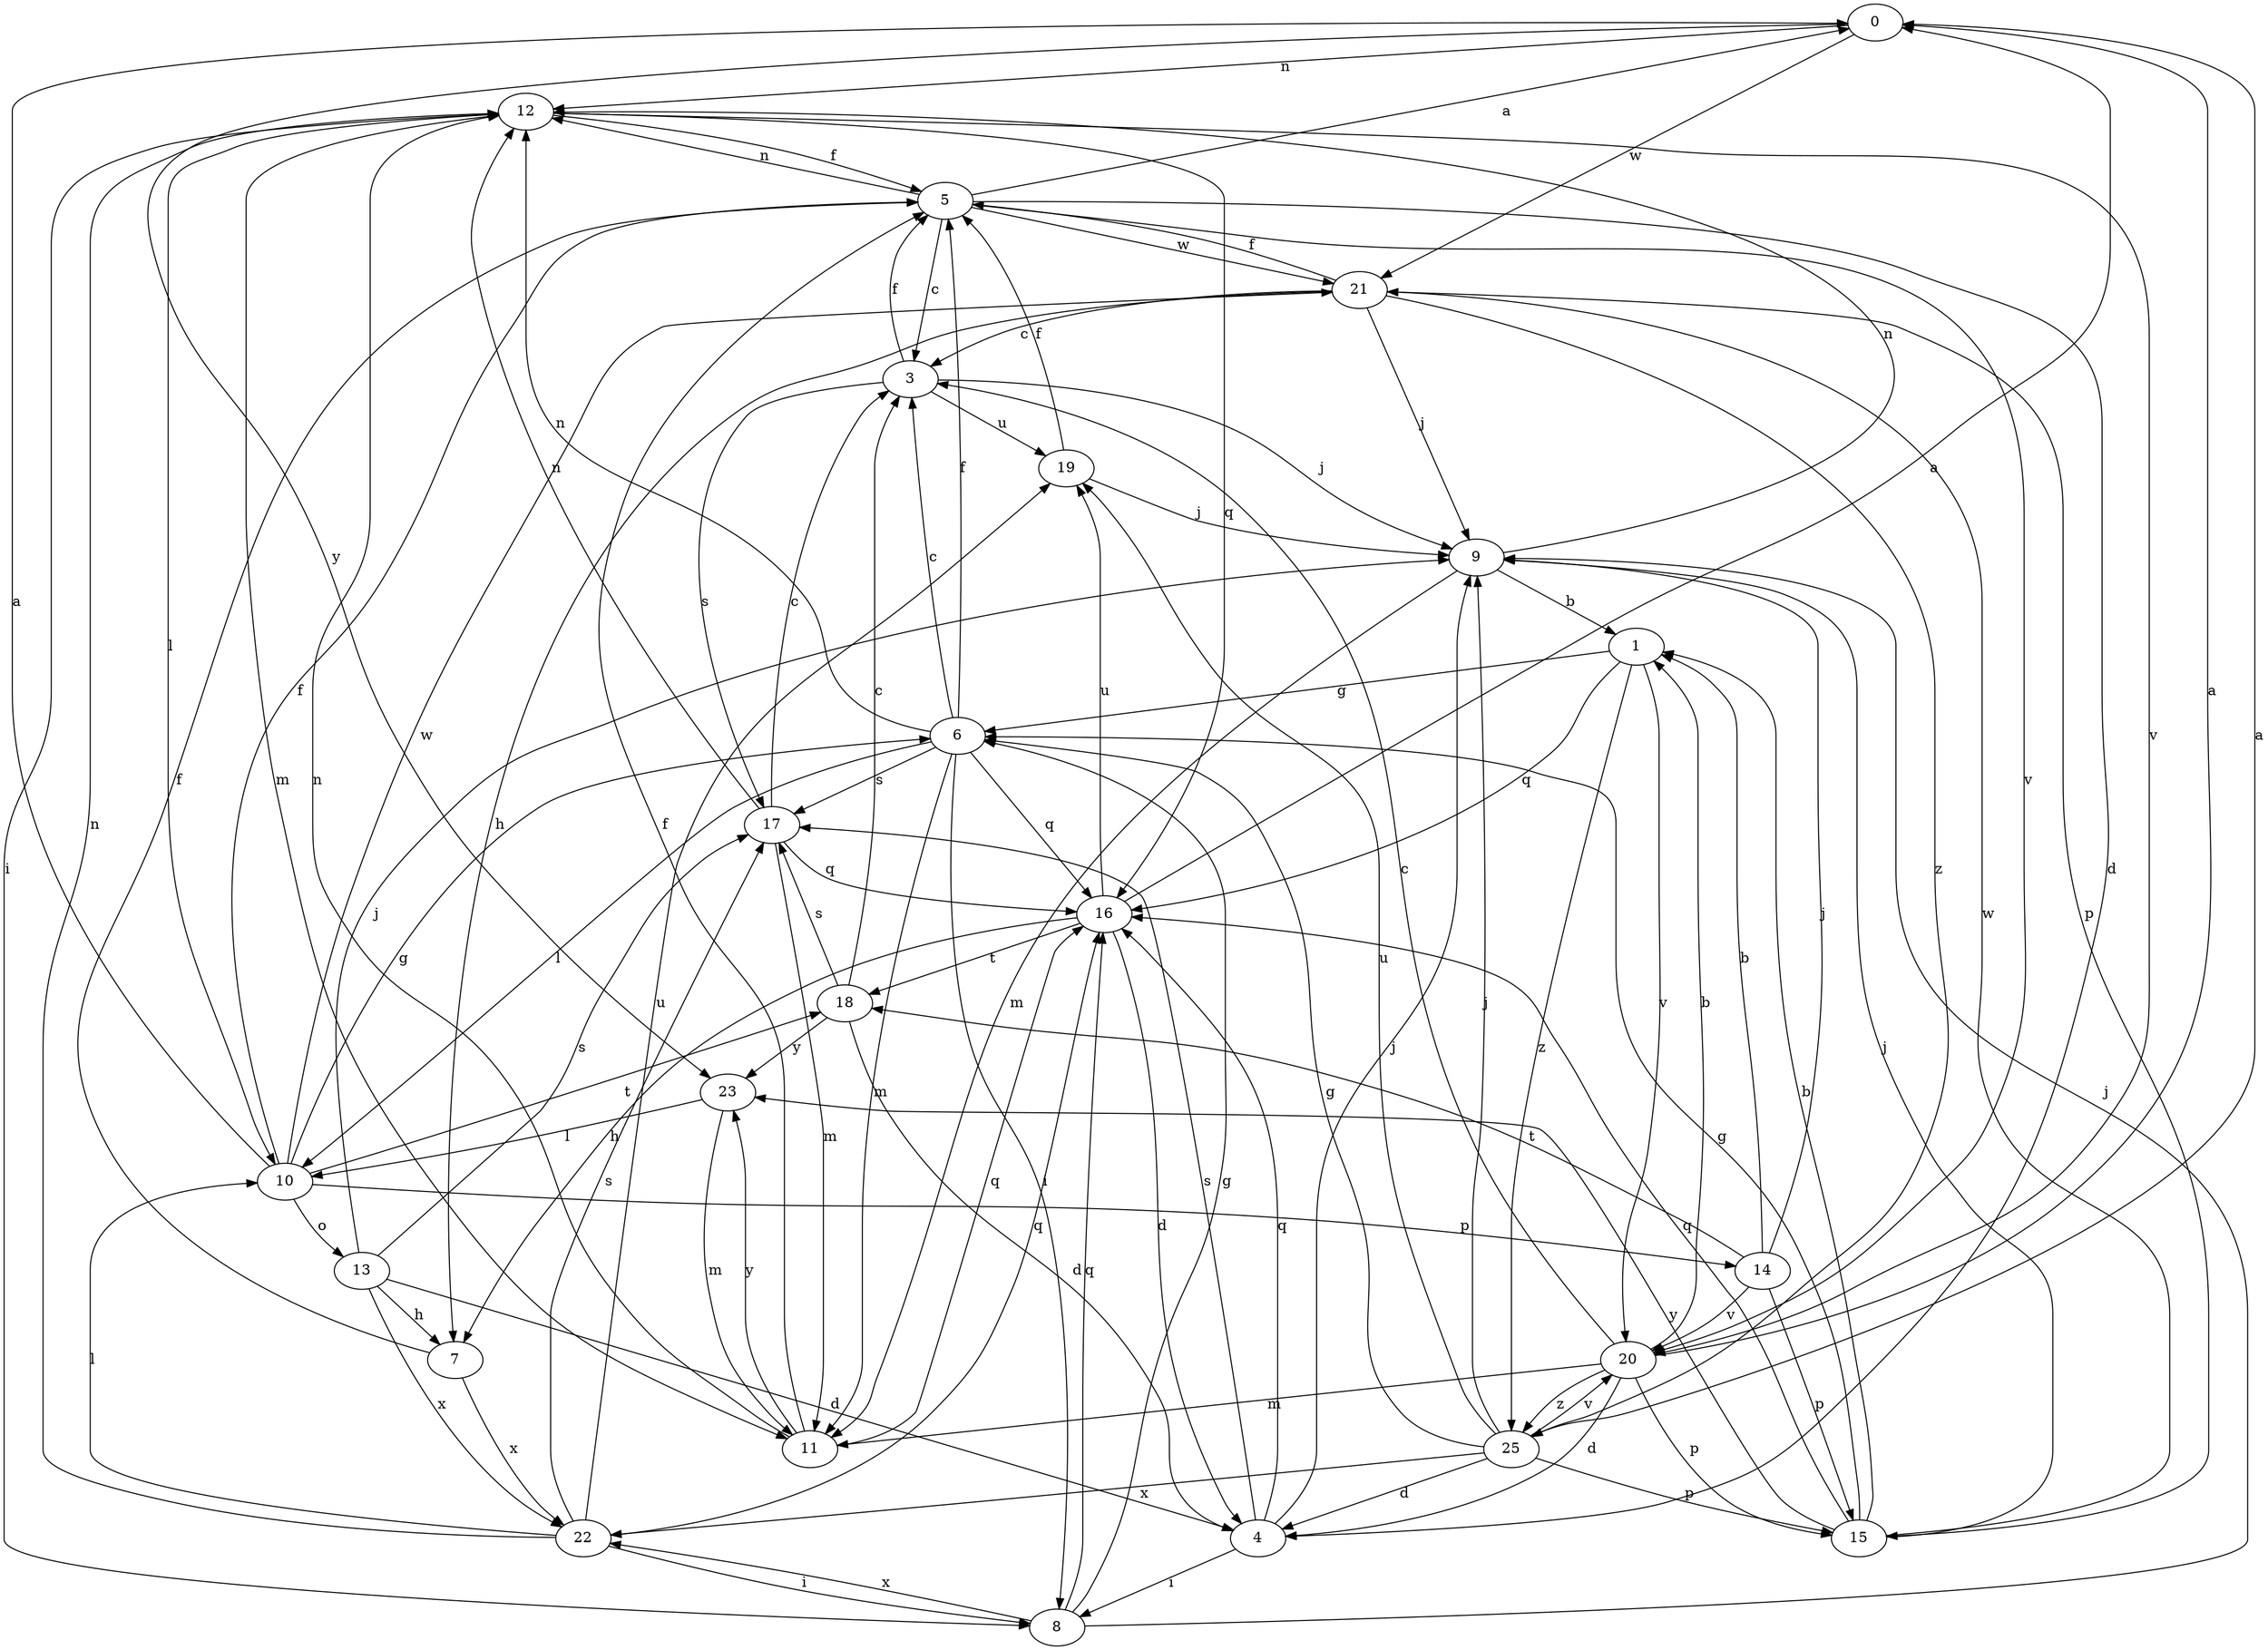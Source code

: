 strict digraph  {
0;
1;
3;
4;
5;
6;
7;
8;
9;
10;
11;
12;
13;
14;
15;
16;
17;
18;
19;
20;
21;
22;
23;
25;
0 -> 12  [label=n];
0 -> 21  [label=w];
0 -> 23  [label=y];
1 -> 6  [label=g];
1 -> 16  [label=q];
1 -> 20  [label=v];
1 -> 25  [label=z];
3 -> 5  [label=f];
3 -> 9  [label=j];
3 -> 17  [label=s];
3 -> 19  [label=u];
4 -> 8  [label=i];
4 -> 9  [label=j];
4 -> 16  [label=q];
4 -> 17  [label=s];
5 -> 0  [label=a];
5 -> 3  [label=c];
5 -> 4  [label=d];
5 -> 12  [label=n];
5 -> 20  [label=v];
5 -> 21  [label=w];
6 -> 3  [label=c];
6 -> 5  [label=f];
6 -> 8  [label=i];
6 -> 10  [label=l];
6 -> 11  [label=m];
6 -> 12  [label=n];
6 -> 16  [label=q];
6 -> 17  [label=s];
7 -> 5  [label=f];
7 -> 22  [label=x];
8 -> 6  [label=g];
8 -> 9  [label=j];
8 -> 16  [label=q];
8 -> 22  [label=x];
9 -> 1  [label=b];
9 -> 11  [label=m];
9 -> 12  [label=n];
10 -> 0  [label=a];
10 -> 5  [label=f];
10 -> 6  [label=g];
10 -> 13  [label=o];
10 -> 14  [label=p];
10 -> 18  [label=t];
10 -> 21  [label=w];
11 -> 5  [label=f];
11 -> 12  [label=n];
11 -> 16  [label=q];
11 -> 23  [label=y];
12 -> 5  [label=f];
12 -> 8  [label=i];
12 -> 10  [label=l];
12 -> 11  [label=m];
12 -> 16  [label=q];
12 -> 20  [label=v];
13 -> 4  [label=d];
13 -> 7  [label=h];
13 -> 9  [label=j];
13 -> 17  [label=s];
13 -> 22  [label=x];
14 -> 1  [label=b];
14 -> 9  [label=j];
14 -> 15  [label=p];
14 -> 18  [label=t];
14 -> 20  [label=v];
15 -> 1  [label=b];
15 -> 6  [label=g];
15 -> 9  [label=j];
15 -> 16  [label=q];
15 -> 21  [label=w];
15 -> 23  [label=y];
16 -> 0  [label=a];
16 -> 4  [label=d];
16 -> 7  [label=h];
16 -> 18  [label=t];
16 -> 19  [label=u];
17 -> 3  [label=c];
17 -> 11  [label=m];
17 -> 12  [label=n];
17 -> 16  [label=q];
18 -> 3  [label=c];
18 -> 4  [label=d];
18 -> 17  [label=s];
18 -> 23  [label=y];
19 -> 5  [label=f];
19 -> 9  [label=j];
20 -> 0  [label=a];
20 -> 1  [label=b];
20 -> 3  [label=c];
20 -> 4  [label=d];
20 -> 11  [label=m];
20 -> 15  [label=p];
20 -> 25  [label=z];
21 -> 3  [label=c];
21 -> 5  [label=f];
21 -> 7  [label=h];
21 -> 9  [label=j];
21 -> 15  [label=p];
21 -> 25  [label=z];
22 -> 8  [label=i];
22 -> 10  [label=l];
22 -> 12  [label=n];
22 -> 16  [label=q];
22 -> 17  [label=s];
22 -> 19  [label=u];
23 -> 10  [label=l];
23 -> 11  [label=m];
25 -> 0  [label=a];
25 -> 4  [label=d];
25 -> 6  [label=g];
25 -> 9  [label=j];
25 -> 15  [label=p];
25 -> 19  [label=u];
25 -> 20  [label=v];
25 -> 22  [label=x];
}
